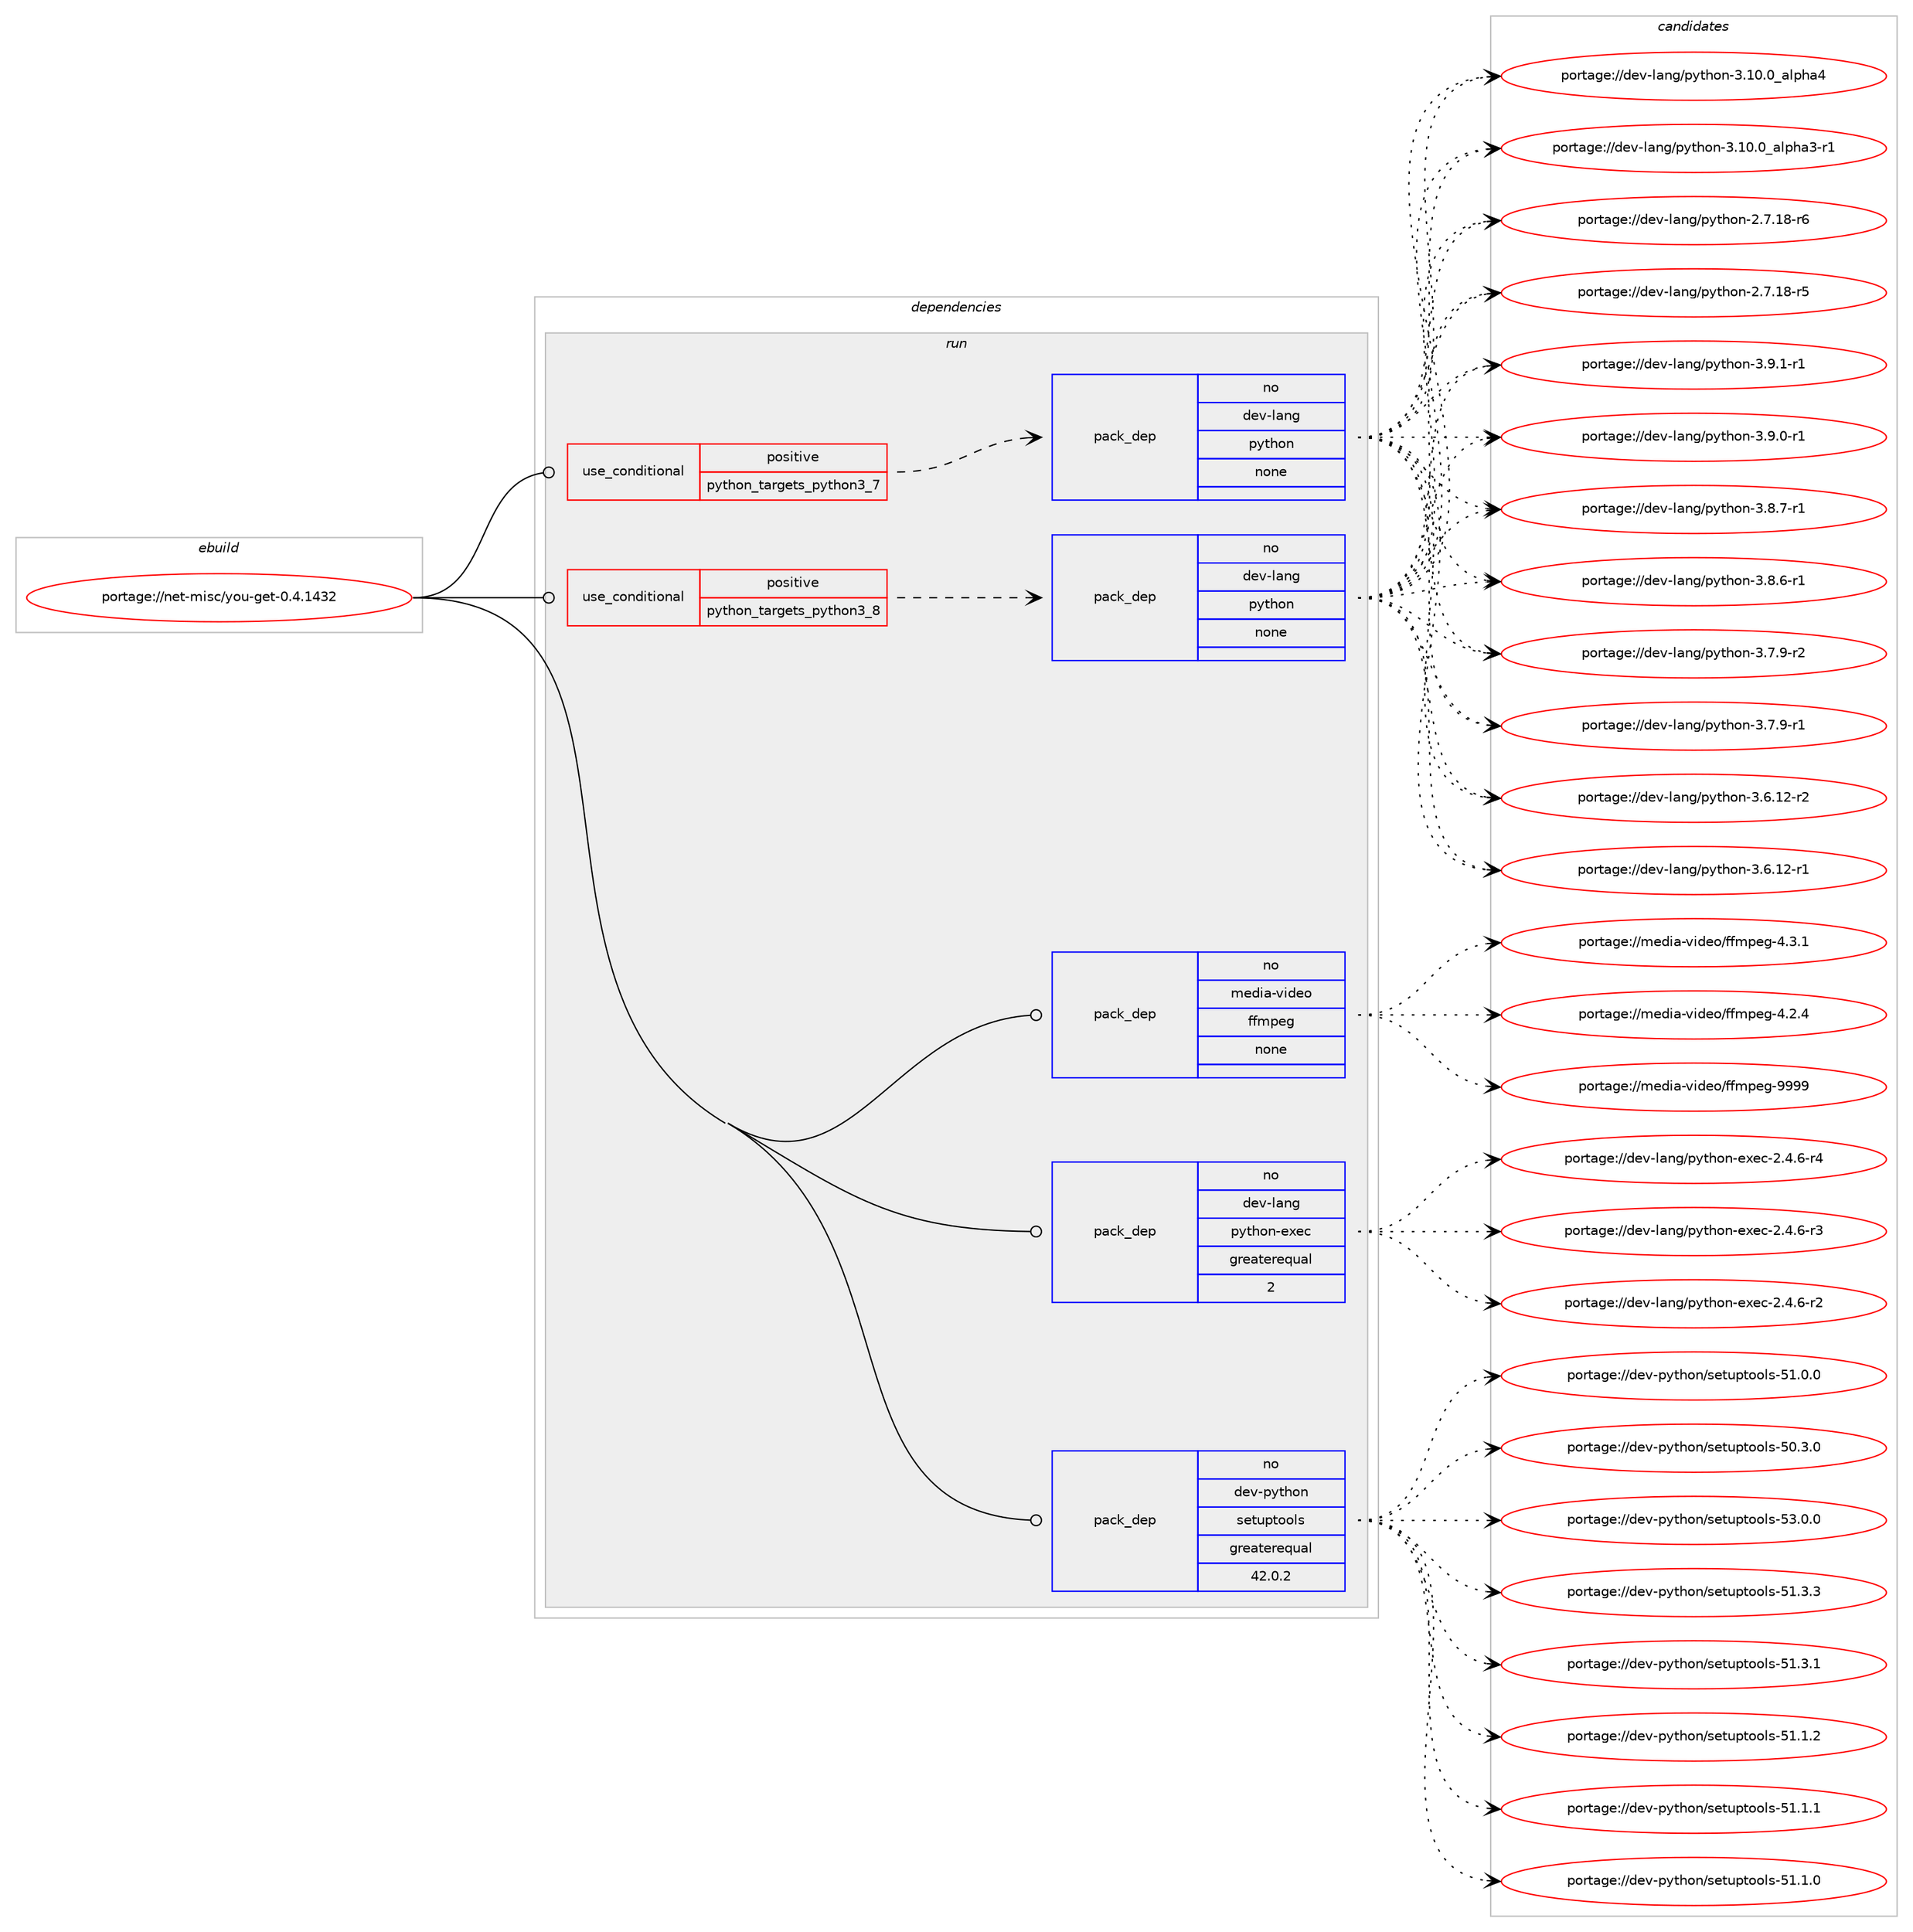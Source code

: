 digraph prolog {

# *************
# Graph options
# *************

newrank=true;
concentrate=true;
compound=true;
graph [rankdir=LR,fontname=Helvetica,fontsize=10,ranksep=1.5];#, ranksep=2.5, nodesep=0.2];
edge  [arrowhead=vee];
node  [fontname=Helvetica,fontsize=10];

# **********
# The ebuild
# **********

subgraph cluster_leftcol {
color=gray;
rank=same;
label=<<i>ebuild</i>>;
id [label="portage://net-misc/you-get-0.4.1432", color=red, width=4, href="../net-misc/you-get-0.4.1432.svg"];
}

# ****************
# The dependencies
# ****************

subgraph cluster_midcol {
color=gray;
label=<<i>dependencies</i>>;
subgraph cluster_compile {
fillcolor="#eeeeee";
style=filled;
label=<<i>compile</i>>;
}
subgraph cluster_compileandrun {
fillcolor="#eeeeee";
style=filled;
label=<<i>compile and run</i>>;
}
subgraph cluster_run {
fillcolor="#eeeeee";
style=filled;
label=<<i>run</i>>;
subgraph cond7112 {
dependency23278 [label=<<TABLE BORDER="0" CELLBORDER="1" CELLSPACING="0" CELLPADDING="4"><TR><TD ROWSPAN="3" CELLPADDING="10">use_conditional</TD></TR><TR><TD>positive</TD></TR><TR><TD>python_targets_python3_7</TD></TR></TABLE>>, shape=none, color=red];
subgraph pack15989 {
dependency23279 [label=<<TABLE BORDER="0" CELLBORDER="1" CELLSPACING="0" CELLPADDING="4" WIDTH="220"><TR><TD ROWSPAN="6" CELLPADDING="30">pack_dep</TD></TR><TR><TD WIDTH="110">no</TD></TR><TR><TD>dev-lang</TD></TR><TR><TD>python</TD></TR><TR><TD>none</TD></TR><TR><TD></TD></TR></TABLE>>, shape=none, color=blue];
}
dependency23278:e -> dependency23279:w [weight=20,style="dashed",arrowhead="vee"];
}
id:e -> dependency23278:w [weight=20,style="solid",arrowhead="odot"];
subgraph cond7113 {
dependency23280 [label=<<TABLE BORDER="0" CELLBORDER="1" CELLSPACING="0" CELLPADDING="4"><TR><TD ROWSPAN="3" CELLPADDING="10">use_conditional</TD></TR><TR><TD>positive</TD></TR><TR><TD>python_targets_python3_8</TD></TR></TABLE>>, shape=none, color=red];
subgraph pack15990 {
dependency23281 [label=<<TABLE BORDER="0" CELLBORDER="1" CELLSPACING="0" CELLPADDING="4" WIDTH="220"><TR><TD ROWSPAN="6" CELLPADDING="30">pack_dep</TD></TR><TR><TD WIDTH="110">no</TD></TR><TR><TD>dev-lang</TD></TR><TR><TD>python</TD></TR><TR><TD>none</TD></TR><TR><TD></TD></TR></TABLE>>, shape=none, color=blue];
}
dependency23280:e -> dependency23281:w [weight=20,style="dashed",arrowhead="vee"];
}
id:e -> dependency23280:w [weight=20,style="solid",arrowhead="odot"];
subgraph pack15991 {
dependency23282 [label=<<TABLE BORDER="0" CELLBORDER="1" CELLSPACING="0" CELLPADDING="4" WIDTH="220"><TR><TD ROWSPAN="6" CELLPADDING="30">pack_dep</TD></TR><TR><TD WIDTH="110">no</TD></TR><TR><TD>dev-lang</TD></TR><TR><TD>python-exec</TD></TR><TR><TD>greaterequal</TD></TR><TR><TD>2</TD></TR></TABLE>>, shape=none, color=blue];
}
id:e -> dependency23282:w [weight=20,style="solid",arrowhead="odot"];
subgraph pack15992 {
dependency23283 [label=<<TABLE BORDER="0" CELLBORDER="1" CELLSPACING="0" CELLPADDING="4" WIDTH="220"><TR><TD ROWSPAN="6" CELLPADDING="30">pack_dep</TD></TR><TR><TD WIDTH="110">no</TD></TR><TR><TD>dev-python</TD></TR><TR><TD>setuptools</TD></TR><TR><TD>greaterequal</TD></TR><TR><TD>42.0.2</TD></TR></TABLE>>, shape=none, color=blue];
}
id:e -> dependency23283:w [weight=20,style="solid",arrowhead="odot"];
subgraph pack15993 {
dependency23284 [label=<<TABLE BORDER="0" CELLBORDER="1" CELLSPACING="0" CELLPADDING="4" WIDTH="220"><TR><TD ROWSPAN="6" CELLPADDING="30">pack_dep</TD></TR><TR><TD WIDTH="110">no</TD></TR><TR><TD>media-video</TD></TR><TR><TD>ffmpeg</TD></TR><TR><TD>none</TD></TR><TR><TD></TD></TR></TABLE>>, shape=none, color=blue];
}
id:e -> dependency23284:w [weight=20,style="solid",arrowhead="odot"];
}
}

# **************
# The candidates
# **************

subgraph cluster_choices {
rank=same;
color=gray;
label=<<i>candidates</i>>;

subgraph choice15989 {
color=black;
nodesep=1;
choice1001011184510897110103471121211161041111104551465746494511449 [label="portage://dev-lang/python-3.9.1-r1", color=red, width=4,href="../dev-lang/python-3.9.1-r1.svg"];
choice1001011184510897110103471121211161041111104551465746484511449 [label="portage://dev-lang/python-3.9.0-r1", color=red, width=4,href="../dev-lang/python-3.9.0-r1.svg"];
choice1001011184510897110103471121211161041111104551465646554511449 [label="portage://dev-lang/python-3.8.7-r1", color=red, width=4,href="../dev-lang/python-3.8.7-r1.svg"];
choice1001011184510897110103471121211161041111104551465646544511449 [label="portage://dev-lang/python-3.8.6-r1", color=red, width=4,href="../dev-lang/python-3.8.6-r1.svg"];
choice1001011184510897110103471121211161041111104551465546574511450 [label="portage://dev-lang/python-3.7.9-r2", color=red, width=4,href="../dev-lang/python-3.7.9-r2.svg"];
choice1001011184510897110103471121211161041111104551465546574511449 [label="portage://dev-lang/python-3.7.9-r1", color=red, width=4,href="../dev-lang/python-3.7.9-r1.svg"];
choice100101118451089711010347112121116104111110455146544649504511450 [label="portage://dev-lang/python-3.6.12-r2", color=red, width=4,href="../dev-lang/python-3.6.12-r2.svg"];
choice100101118451089711010347112121116104111110455146544649504511449 [label="portage://dev-lang/python-3.6.12-r1", color=red, width=4,href="../dev-lang/python-3.6.12-r1.svg"];
choice1001011184510897110103471121211161041111104551464948464895971081121049752 [label="portage://dev-lang/python-3.10.0_alpha4", color=red, width=4,href="../dev-lang/python-3.10.0_alpha4.svg"];
choice10010111845108971101034711212111610411111045514649484648959710811210497514511449 [label="portage://dev-lang/python-3.10.0_alpha3-r1", color=red, width=4,href="../dev-lang/python-3.10.0_alpha3-r1.svg"];
choice100101118451089711010347112121116104111110455046554649564511454 [label="portage://dev-lang/python-2.7.18-r6", color=red, width=4,href="../dev-lang/python-2.7.18-r6.svg"];
choice100101118451089711010347112121116104111110455046554649564511453 [label="portage://dev-lang/python-2.7.18-r5", color=red, width=4,href="../dev-lang/python-2.7.18-r5.svg"];
dependency23279:e -> choice1001011184510897110103471121211161041111104551465746494511449:w [style=dotted,weight="100"];
dependency23279:e -> choice1001011184510897110103471121211161041111104551465746484511449:w [style=dotted,weight="100"];
dependency23279:e -> choice1001011184510897110103471121211161041111104551465646554511449:w [style=dotted,weight="100"];
dependency23279:e -> choice1001011184510897110103471121211161041111104551465646544511449:w [style=dotted,weight="100"];
dependency23279:e -> choice1001011184510897110103471121211161041111104551465546574511450:w [style=dotted,weight="100"];
dependency23279:e -> choice1001011184510897110103471121211161041111104551465546574511449:w [style=dotted,weight="100"];
dependency23279:e -> choice100101118451089711010347112121116104111110455146544649504511450:w [style=dotted,weight="100"];
dependency23279:e -> choice100101118451089711010347112121116104111110455146544649504511449:w [style=dotted,weight="100"];
dependency23279:e -> choice1001011184510897110103471121211161041111104551464948464895971081121049752:w [style=dotted,weight="100"];
dependency23279:e -> choice10010111845108971101034711212111610411111045514649484648959710811210497514511449:w [style=dotted,weight="100"];
dependency23279:e -> choice100101118451089711010347112121116104111110455046554649564511454:w [style=dotted,weight="100"];
dependency23279:e -> choice100101118451089711010347112121116104111110455046554649564511453:w [style=dotted,weight="100"];
}
subgraph choice15990 {
color=black;
nodesep=1;
choice1001011184510897110103471121211161041111104551465746494511449 [label="portage://dev-lang/python-3.9.1-r1", color=red, width=4,href="../dev-lang/python-3.9.1-r1.svg"];
choice1001011184510897110103471121211161041111104551465746484511449 [label="portage://dev-lang/python-3.9.0-r1", color=red, width=4,href="../dev-lang/python-3.9.0-r1.svg"];
choice1001011184510897110103471121211161041111104551465646554511449 [label="portage://dev-lang/python-3.8.7-r1", color=red, width=4,href="../dev-lang/python-3.8.7-r1.svg"];
choice1001011184510897110103471121211161041111104551465646544511449 [label="portage://dev-lang/python-3.8.6-r1", color=red, width=4,href="../dev-lang/python-3.8.6-r1.svg"];
choice1001011184510897110103471121211161041111104551465546574511450 [label="portage://dev-lang/python-3.7.9-r2", color=red, width=4,href="../dev-lang/python-3.7.9-r2.svg"];
choice1001011184510897110103471121211161041111104551465546574511449 [label="portage://dev-lang/python-3.7.9-r1", color=red, width=4,href="../dev-lang/python-3.7.9-r1.svg"];
choice100101118451089711010347112121116104111110455146544649504511450 [label="portage://dev-lang/python-3.6.12-r2", color=red, width=4,href="../dev-lang/python-3.6.12-r2.svg"];
choice100101118451089711010347112121116104111110455146544649504511449 [label="portage://dev-lang/python-3.6.12-r1", color=red, width=4,href="../dev-lang/python-3.6.12-r1.svg"];
choice1001011184510897110103471121211161041111104551464948464895971081121049752 [label="portage://dev-lang/python-3.10.0_alpha4", color=red, width=4,href="../dev-lang/python-3.10.0_alpha4.svg"];
choice10010111845108971101034711212111610411111045514649484648959710811210497514511449 [label="portage://dev-lang/python-3.10.0_alpha3-r1", color=red, width=4,href="../dev-lang/python-3.10.0_alpha3-r1.svg"];
choice100101118451089711010347112121116104111110455046554649564511454 [label="portage://dev-lang/python-2.7.18-r6", color=red, width=4,href="../dev-lang/python-2.7.18-r6.svg"];
choice100101118451089711010347112121116104111110455046554649564511453 [label="portage://dev-lang/python-2.7.18-r5", color=red, width=4,href="../dev-lang/python-2.7.18-r5.svg"];
dependency23281:e -> choice1001011184510897110103471121211161041111104551465746494511449:w [style=dotted,weight="100"];
dependency23281:e -> choice1001011184510897110103471121211161041111104551465746484511449:w [style=dotted,weight="100"];
dependency23281:e -> choice1001011184510897110103471121211161041111104551465646554511449:w [style=dotted,weight="100"];
dependency23281:e -> choice1001011184510897110103471121211161041111104551465646544511449:w [style=dotted,weight="100"];
dependency23281:e -> choice1001011184510897110103471121211161041111104551465546574511450:w [style=dotted,weight="100"];
dependency23281:e -> choice1001011184510897110103471121211161041111104551465546574511449:w [style=dotted,weight="100"];
dependency23281:e -> choice100101118451089711010347112121116104111110455146544649504511450:w [style=dotted,weight="100"];
dependency23281:e -> choice100101118451089711010347112121116104111110455146544649504511449:w [style=dotted,weight="100"];
dependency23281:e -> choice1001011184510897110103471121211161041111104551464948464895971081121049752:w [style=dotted,weight="100"];
dependency23281:e -> choice10010111845108971101034711212111610411111045514649484648959710811210497514511449:w [style=dotted,weight="100"];
dependency23281:e -> choice100101118451089711010347112121116104111110455046554649564511454:w [style=dotted,weight="100"];
dependency23281:e -> choice100101118451089711010347112121116104111110455046554649564511453:w [style=dotted,weight="100"];
}
subgraph choice15991 {
color=black;
nodesep=1;
choice10010111845108971101034711212111610411111045101120101994550465246544511452 [label="portage://dev-lang/python-exec-2.4.6-r4", color=red, width=4,href="../dev-lang/python-exec-2.4.6-r4.svg"];
choice10010111845108971101034711212111610411111045101120101994550465246544511451 [label="portage://dev-lang/python-exec-2.4.6-r3", color=red, width=4,href="../dev-lang/python-exec-2.4.6-r3.svg"];
choice10010111845108971101034711212111610411111045101120101994550465246544511450 [label="portage://dev-lang/python-exec-2.4.6-r2", color=red, width=4,href="../dev-lang/python-exec-2.4.6-r2.svg"];
dependency23282:e -> choice10010111845108971101034711212111610411111045101120101994550465246544511452:w [style=dotted,weight="100"];
dependency23282:e -> choice10010111845108971101034711212111610411111045101120101994550465246544511451:w [style=dotted,weight="100"];
dependency23282:e -> choice10010111845108971101034711212111610411111045101120101994550465246544511450:w [style=dotted,weight="100"];
}
subgraph choice15992 {
color=black;
nodesep=1;
choice100101118451121211161041111104711510111611711211611111110811545535146484648 [label="portage://dev-python/setuptools-53.0.0", color=red, width=4,href="../dev-python/setuptools-53.0.0.svg"];
choice100101118451121211161041111104711510111611711211611111110811545534946514651 [label="portage://dev-python/setuptools-51.3.3", color=red, width=4,href="../dev-python/setuptools-51.3.3.svg"];
choice100101118451121211161041111104711510111611711211611111110811545534946514649 [label="portage://dev-python/setuptools-51.3.1", color=red, width=4,href="../dev-python/setuptools-51.3.1.svg"];
choice100101118451121211161041111104711510111611711211611111110811545534946494650 [label="portage://dev-python/setuptools-51.1.2", color=red, width=4,href="../dev-python/setuptools-51.1.2.svg"];
choice100101118451121211161041111104711510111611711211611111110811545534946494649 [label="portage://dev-python/setuptools-51.1.1", color=red, width=4,href="../dev-python/setuptools-51.1.1.svg"];
choice100101118451121211161041111104711510111611711211611111110811545534946494648 [label="portage://dev-python/setuptools-51.1.0", color=red, width=4,href="../dev-python/setuptools-51.1.0.svg"];
choice100101118451121211161041111104711510111611711211611111110811545534946484648 [label="portage://dev-python/setuptools-51.0.0", color=red, width=4,href="../dev-python/setuptools-51.0.0.svg"];
choice100101118451121211161041111104711510111611711211611111110811545534846514648 [label="portage://dev-python/setuptools-50.3.0", color=red, width=4,href="../dev-python/setuptools-50.3.0.svg"];
dependency23283:e -> choice100101118451121211161041111104711510111611711211611111110811545535146484648:w [style=dotted,weight="100"];
dependency23283:e -> choice100101118451121211161041111104711510111611711211611111110811545534946514651:w [style=dotted,weight="100"];
dependency23283:e -> choice100101118451121211161041111104711510111611711211611111110811545534946514649:w [style=dotted,weight="100"];
dependency23283:e -> choice100101118451121211161041111104711510111611711211611111110811545534946494650:w [style=dotted,weight="100"];
dependency23283:e -> choice100101118451121211161041111104711510111611711211611111110811545534946494649:w [style=dotted,weight="100"];
dependency23283:e -> choice100101118451121211161041111104711510111611711211611111110811545534946494648:w [style=dotted,weight="100"];
dependency23283:e -> choice100101118451121211161041111104711510111611711211611111110811545534946484648:w [style=dotted,weight="100"];
dependency23283:e -> choice100101118451121211161041111104711510111611711211611111110811545534846514648:w [style=dotted,weight="100"];
}
subgraph choice15993 {
color=black;
nodesep=1;
choice1091011001059745118105100101111471021021091121011034557575757 [label="portage://media-video/ffmpeg-9999", color=red, width=4,href="../media-video/ffmpeg-9999.svg"];
choice109101100105974511810510010111147102102109112101103455246514649 [label="portage://media-video/ffmpeg-4.3.1", color=red, width=4,href="../media-video/ffmpeg-4.3.1.svg"];
choice109101100105974511810510010111147102102109112101103455246504652 [label="portage://media-video/ffmpeg-4.2.4", color=red, width=4,href="../media-video/ffmpeg-4.2.4.svg"];
dependency23284:e -> choice1091011001059745118105100101111471021021091121011034557575757:w [style=dotted,weight="100"];
dependency23284:e -> choice109101100105974511810510010111147102102109112101103455246514649:w [style=dotted,weight="100"];
dependency23284:e -> choice109101100105974511810510010111147102102109112101103455246504652:w [style=dotted,weight="100"];
}
}

}
